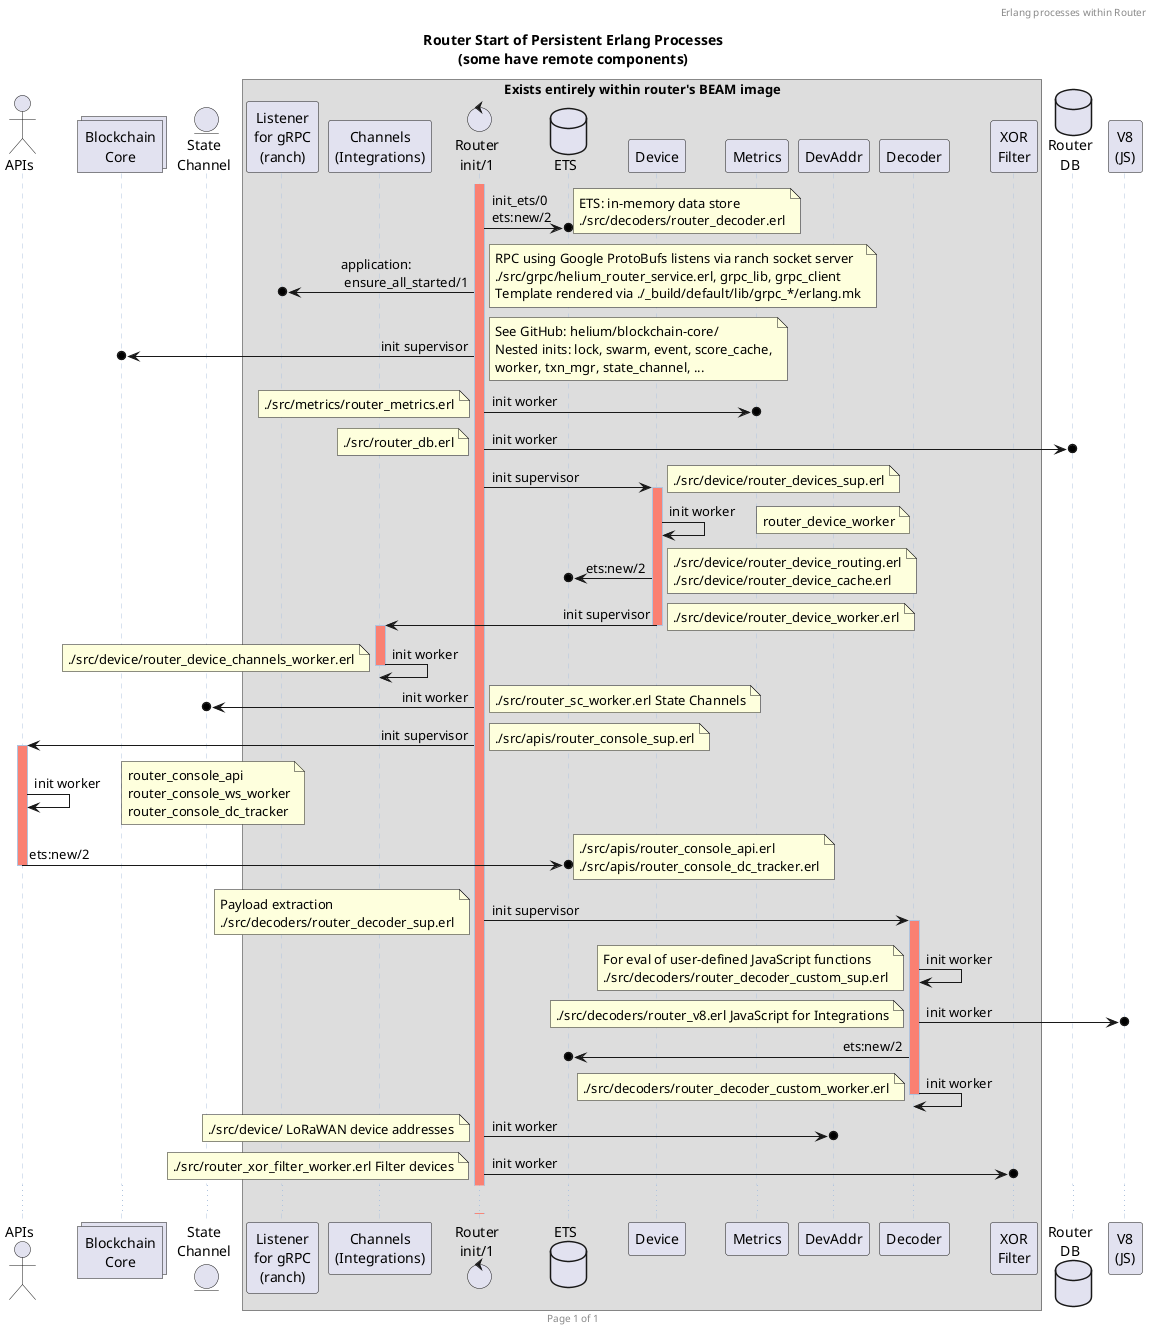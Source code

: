 ' To generate diagrams, run: plantuml -tsvg *.plantuml
' On Debian-ish Linux, use latest .jar from plantuml.com

@startuml

header Erlang processes within Router 
footer Page %page% of %lastpage%

' Preserve same sequence across all diagrams:
' (intentionally omitted: Lager)
actor        APIs                           as api      order 1
collections  "Blockchain\nCore"             as core     order 10
entity       "State\nChannel"               as sc       order 20
box "Exists entirely within router's BEAM image"
participant  "Listener\nfor gRPC\n(ranch)"  as listener order 30
participant  "Channels\n(Integrations)"     as channels order 40
control      "Router\ninit/1"               as init     order 50
database     ETS                            as ets      order 51
participant  Device                         as device   order 60
participant  Metrics                        as metrics  order 70
participant  DevAddr                        as devaddr  order 80
participant  Decoder                        as decoder  order 90
participant  "XOR\nFilter"                  as xor      order 99
end box
database     "Router\nDB"                   as db       order 100
participant  "V8\n(JS)"                     as v8       order 200

title Router Start of Persistent Erlang Processes\n(some have remote components)

skinparam sequence {
        LifeLineBorderColor #LightSteelBlue
        LifeLineBackgroundColor #Salmon
        MessageAlign direction
}

activate init #Salmon

        init ->o ets : init_ets/0\nets:new/2
        note right
                ETS: in-memory data store
                ./src/decoders/router_decoder.erl
        end note

        init ->o listener : application:\n ensure_all_started/1
        note right
                RPC using Google ProtoBufs listens via ranch socket server
                ./src/grpc/helium_router_service.erl, grpc_lib, grpc_client
                Template rendered via ./_build/default/lib/grpc_*/erlang.mk
        end note

        init ->o core : init supervisor
        note right
                See GitHub: helium/blockchain-core/
                Nested inits: lock, swarm, event, score_cache,
                worker, txn_mgr, state_channel, ...
        end note

        init ->o metrics : init worker
        note left: ./src/metrics/router_metrics.erl

        init ->o db : init worker
        note left: ./src/router_db.erl

        init -> device ++ : init supervisor
        note right: ./src/device/router_devices_sup.erl
        device -> device : init worker
        note right: router_device_worker
        device ->o ets : ets:new/2
        note right
                ./src/device/router_device_routing.erl
                ./src/device/router_device_cache.erl
        end note
        device -> channels --++ : init supervisor
        note right: ./src/device/router_device_worker.erl 
        channels -> channels -- : init worker
        note left: ./src/device/router_device_channels_worker.erl

        init ->o sc : init worker
        note right: ./src/router_sc_worker.erl State Channels

        init -> api ++ : init supervisor
        note right: ./src/apis/router_console_sup.erl
        api -> api : init worker
        note right
                router_console_api
                router_console_ws_worker
                router_console_dc_tracker
        end note
        api ->o ets -- : ets:new/2
        note right
                ./src/apis/router_console_api.erl
                ./src/apis/router_console_dc_tracker.erl
        end note

        init -> decoder ++ : init supervisor
        note left
                Payload extraction
                ./src/decoders/router_decoder_sup.erl
        end note
        decoder -> decoder : init worker
        note left
                For eval of user-defined JavaScript functions
                ./src/decoders/router_decoder_custom_sup.erl
        end note
        decoder ->o v8 : init worker
        note left: ./src/decoders/router_v8.erl JavaScript for Integrations
        decoder ->o ets : ets:new/2
        decoder -> decoder -- : init worker
        note left: ./src/decoders/router_decoder_custom_worker.erl

        init ->o devaddr : init worker
        note left: ./src/device/ LoRaWAN device addresses
        init ->o xor : init worker
        note left: ./src/router_xor_filter_worker.erl Filter devices

...

@enduml
